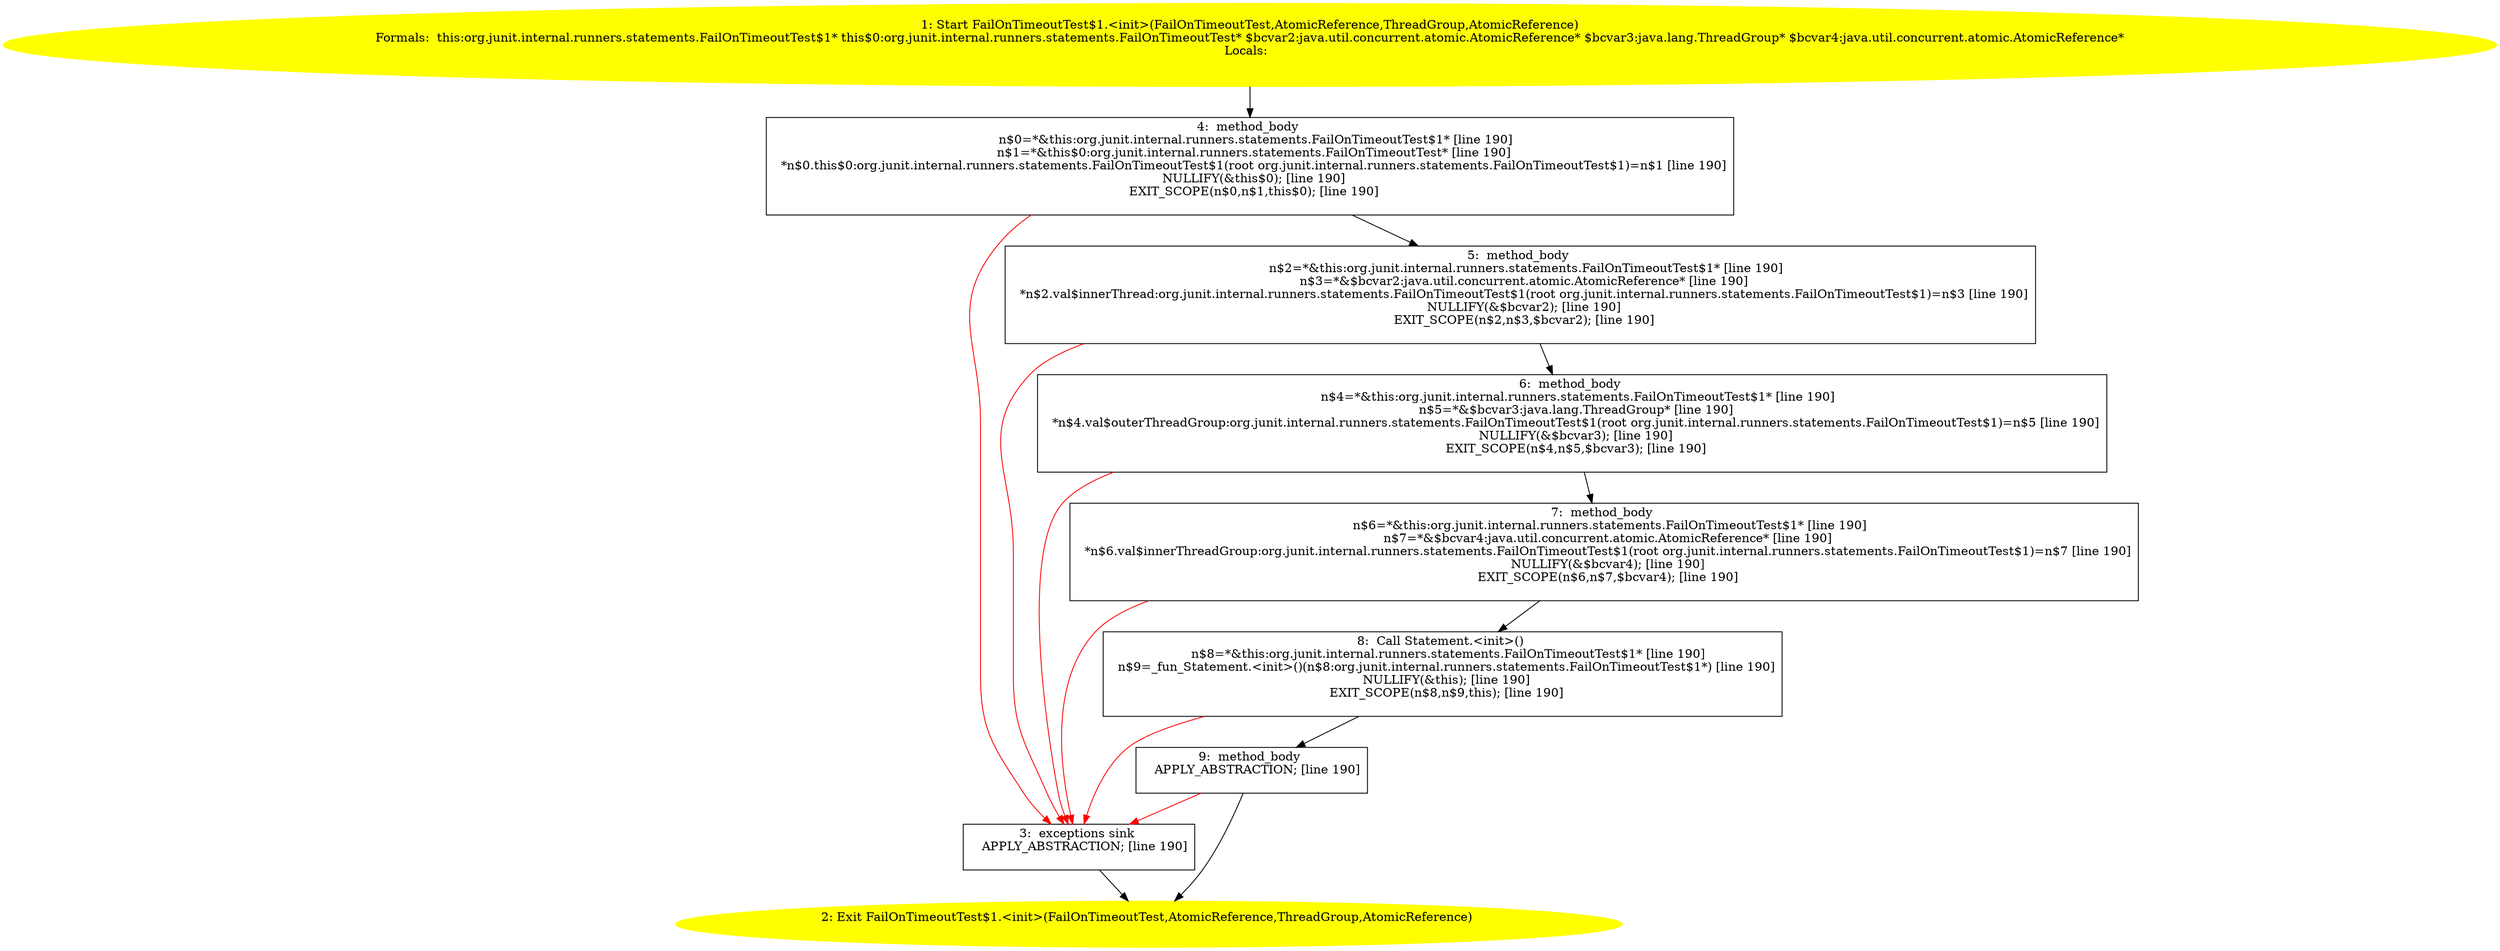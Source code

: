 /* @generated */
digraph cfg {
"org.junit.internal.runners.statements.FailOnTimeoutTest$1.<init>(org.junit.internal.runners.statemen.38f134a70701039debbeeb1f33f508f0_1" [label="1: Start FailOnTimeoutTest$1.<init>(FailOnTimeoutTest,AtomicReference,ThreadGroup,AtomicReference)\nFormals:  this:org.junit.internal.runners.statements.FailOnTimeoutTest$1* this$0:org.junit.internal.runners.statements.FailOnTimeoutTest* $bcvar2:java.util.concurrent.atomic.AtomicReference* $bcvar3:java.lang.ThreadGroup* $bcvar4:java.util.concurrent.atomic.AtomicReference*\nLocals:  \n  " color=yellow style=filled]
	

	 "org.junit.internal.runners.statements.FailOnTimeoutTest$1.<init>(org.junit.internal.runners.statemen.38f134a70701039debbeeb1f33f508f0_1" -> "org.junit.internal.runners.statements.FailOnTimeoutTest$1.<init>(org.junit.internal.runners.statemen.38f134a70701039debbeeb1f33f508f0_4" ;
"org.junit.internal.runners.statements.FailOnTimeoutTest$1.<init>(org.junit.internal.runners.statemen.38f134a70701039debbeeb1f33f508f0_2" [label="2: Exit FailOnTimeoutTest$1.<init>(FailOnTimeoutTest,AtomicReference,ThreadGroup,AtomicReference) \n  " color=yellow style=filled]
	

"org.junit.internal.runners.statements.FailOnTimeoutTest$1.<init>(org.junit.internal.runners.statemen.38f134a70701039debbeeb1f33f508f0_3" [label="3:  exceptions sink \n   APPLY_ABSTRACTION; [line 190]\n " shape="box"]
	

	 "org.junit.internal.runners.statements.FailOnTimeoutTest$1.<init>(org.junit.internal.runners.statemen.38f134a70701039debbeeb1f33f508f0_3" -> "org.junit.internal.runners.statements.FailOnTimeoutTest$1.<init>(org.junit.internal.runners.statemen.38f134a70701039debbeeb1f33f508f0_2" ;
"org.junit.internal.runners.statements.FailOnTimeoutTest$1.<init>(org.junit.internal.runners.statemen.38f134a70701039debbeeb1f33f508f0_4" [label="4:  method_body \n   n$0=*&this:org.junit.internal.runners.statements.FailOnTimeoutTest$1* [line 190]\n  n$1=*&this$0:org.junit.internal.runners.statements.FailOnTimeoutTest* [line 190]\n  *n$0.this$0:org.junit.internal.runners.statements.FailOnTimeoutTest$1(root org.junit.internal.runners.statements.FailOnTimeoutTest$1)=n$1 [line 190]\n  NULLIFY(&this$0); [line 190]\n  EXIT_SCOPE(n$0,n$1,this$0); [line 190]\n " shape="box"]
	

	 "org.junit.internal.runners.statements.FailOnTimeoutTest$1.<init>(org.junit.internal.runners.statemen.38f134a70701039debbeeb1f33f508f0_4" -> "org.junit.internal.runners.statements.FailOnTimeoutTest$1.<init>(org.junit.internal.runners.statemen.38f134a70701039debbeeb1f33f508f0_5" ;
	 "org.junit.internal.runners.statements.FailOnTimeoutTest$1.<init>(org.junit.internal.runners.statemen.38f134a70701039debbeeb1f33f508f0_4" -> "org.junit.internal.runners.statements.FailOnTimeoutTest$1.<init>(org.junit.internal.runners.statemen.38f134a70701039debbeeb1f33f508f0_3" [color="red" ];
"org.junit.internal.runners.statements.FailOnTimeoutTest$1.<init>(org.junit.internal.runners.statemen.38f134a70701039debbeeb1f33f508f0_5" [label="5:  method_body \n   n$2=*&this:org.junit.internal.runners.statements.FailOnTimeoutTest$1* [line 190]\n  n$3=*&$bcvar2:java.util.concurrent.atomic.AtomicReference* [line 190]\n  *n$2.val$innerThread:org.junit.internal.runners.statements.FailOnTimeoutTest$1(root org.junit.internal.runners.statements.FailOnTimeoutTest$1)=n$3 [line 190]\n  NULLIFY(&$bcvar2); [line 190]\n  EXIT_SCOPE(n$2,n$3,$bcvar2); [line 190]\n " shape="box"]
	

	 "org.junit.internal.runners.statements.FailOnTimeoutTest$1.<init>(org.junit.internal.runners.statemen.38f134a70701039debbeeb1f33f508f0_5" -> "org.junit.internal.runners.statements.FailOnTimeoutTest$1.<init>(org.junit.internal.runners.statemen.38f134a70701039debbeeb1f33f508f0_6" ;
	 "org.junit.internal.runners.statements.FailOnTimeoutTest$1.<init>(org.junit.internal.runners.statemen.38f134a70701039debbeeb1f33f508f0_5" -> "org.junit.internal.runners.statements.FailOnTimeoutTest$1.<init>(org.junit.internal.runners.statemen.38f134a70701039debbeeb1f33f508f0_3" [color="red" ];
"org.junit.internal.runners.statements.FailOnTimeoutTest$1.<init>(org.junit.internal.runners.statemen.38f134a70701039debbeeb1f33f508f0_6" [label="6:  method_body \n   n$4=*&this:org.junit.internal.runners.statements.FailOnTimeoutTest$1* [line 190]\n  n$5=*&$bcvar3:java.lang.ThreadGroup* [line 190]\n  *n$4.val$outerThreadGroup:org.junit.internal.runners.statements.FailOnTimeoutTest$1(root org.junit.internal.runners.statements.FailOnTimeoutTest$1)=n$5 [line 190]\n  NULLIFY(&$bcvar3); [line 190]\n  EXIT_SCOPE(n$4,n$5,$bcvar3); [line 190]\n " shape="box"]
	

	 "org.junit.internal.runners.statements.FailOnTimeoutTest$1.<init>(org.junit.internal.runners.statemen.38f134a70701039debbeeb1f33f508f0_6" -> "org.junit.internal.runners.statements.FailOnTimeoutTest$1.<init>(org.junit.internal.runners.statemen.38f134a70701039debbeeb1f33f508f0_7" ;
	 "org.junit.internal.runners.statements.FailOnTimeoutTest$1.<init>(org.junit.internal.runners.statemen.38f134a70701039debbeeb1f33f508f0_6" -> "org.junit.internal.runners.statements.FailOnTimeoutTest$1.<init>(org.junit.internal.runners.statemen.38f134a70701039debbeeb1f33f508f0_3" [color="red" ];
"org.junit.internal.runners.statements.FailOnTimeoutTest$1.<init>(org.junit.internal.runners.statemen.38f134a70701039debbeeb1f33f508f0_7" [label="7:  method_body \n   n$6=*&this:org.junit.internal.runners.statements.FailOnTimeoutTest$1* [line 190]\n  n$7=*&$bcvar4:java.util.concurrent.atomic.AtomicReference* [line 190]\n  *n$6.val$innerThreadGroup:org.junit.internal.runners.statements.FailOnTimeoutTest$1(root org.junit.internal.runners.statements.FailOnTimeoutTest$1)=n$7 [line 190]\n  NULLIFY(&$bcvar4); [line 190]\n  EXIT_SCOPE(n$6,n$7,$bcvar4); [line 190]\n " shape="box"]
	

	 "org.junit.internal.runners.statements.FailOnTimeoutTest$1.<init>(org.junit.internal.runners.statemen.38f134a70701039debbeeb1f33f508f0_7" -> "org.junit.internal.runners.statements.FailOnTimeoutTest$1.<init>(org.junit.internal.runners.statemen.38f134a70701039debbeeb1f33f508f0_8" ;
	 "org.junit.internal.runners.statements.FailOnTimeoutTest$1.<init>(org.junit.internal.runners.statemen.38f134a70701039debbeeb1f33f508f0_7" -> "org.junit.internal.runners.statements.FailOnTimeoutTest$1.<init>(org.junit.internal.runners.statemen.38f134a70701039debbeeb1f33f508f0_3" [color="red" ];
"org.junit.internal.runners.statements.FailOnTimeoutTest$1.<init>(org.junit.internal.runners.statemen.38f134a70701039debbeeb1f33f508f0_8" [label="8:  Call Statement.<init>() \n   n$8=*&this:org.junit.internal.runners.statements.FailOnTimeoutTest$1* [line 190]\n  n$9=_fun_Statement.<init>()(n$8:org.junit.internal.runners.statements.FailOnTimeoutTest$1*) [line 190]\n  NULLIFY(&this); [line 190]\n  EXIT_SCOPE(n$8,n$9,this); [line 190]\n " shape="box"]
	

	 "org.junit.internal.runners.statements.FailOnTimeoutTest$1.<init>(org.junit.internal.runners.statemen.38f134a70701039debbeeb1f33f508f0_8" -> "org.junit.internal.runners.statements.FailOnTimeoutTest$1.<init>(org.junit.internal.runners.statemen.38f134a70701039debbeeb1f33f508f0_9" ;
	 "org.junit.internal.runners.statements.FailOnTimeoutTest$1.<init>(org.junit.internal.runners.statemen.38f134a70701039debbeeb1f33f508f0_8" -> "org.junit.internal.runners.statements.FailOnTimeoutTest$1.<init>(org.junit.internal.runners.statemen.38f134a70701039debbeeb1f33f508f0_3" [color="red" ];
"org.junit.internal.runners.statements.FailOnTimeoutTest$1.<init>(org.junit.internal.runners.statemen.38f134a70701039debbeeb1f33f508f0_9" [label="9:  method_body \n   APPLY_ABSTRACTION; [line 190]\n " shape="box"]
	

	 "org.junit.internal.runners.statements.FailOnTimeoutTest$1.<init>(org.junit.internal.runners.statemen.38f134a70701039debbeeb1f33f508f0_9" -> "org.junit.internal.runners.statements.FailOnTimeoutTest$1.<init>(org.junit.internal.runners.statemen.38f134a70701039debbeeb1f33f508f0_2" ;
	 "org.junit.internal.runners.statements.FailOnTimeoutTest$1.<init>(org.junit.internal.runners.statemen.38f134a70701039debbeeb1f33f508f0_9" -> "org.junit.internal.runners.statements.FailOnTimeoutTest$1.<init>(org.junit.internal.runners.statemen.38f134a70701039debbeeb1f33f508f0_3" [color="red" ];
}
